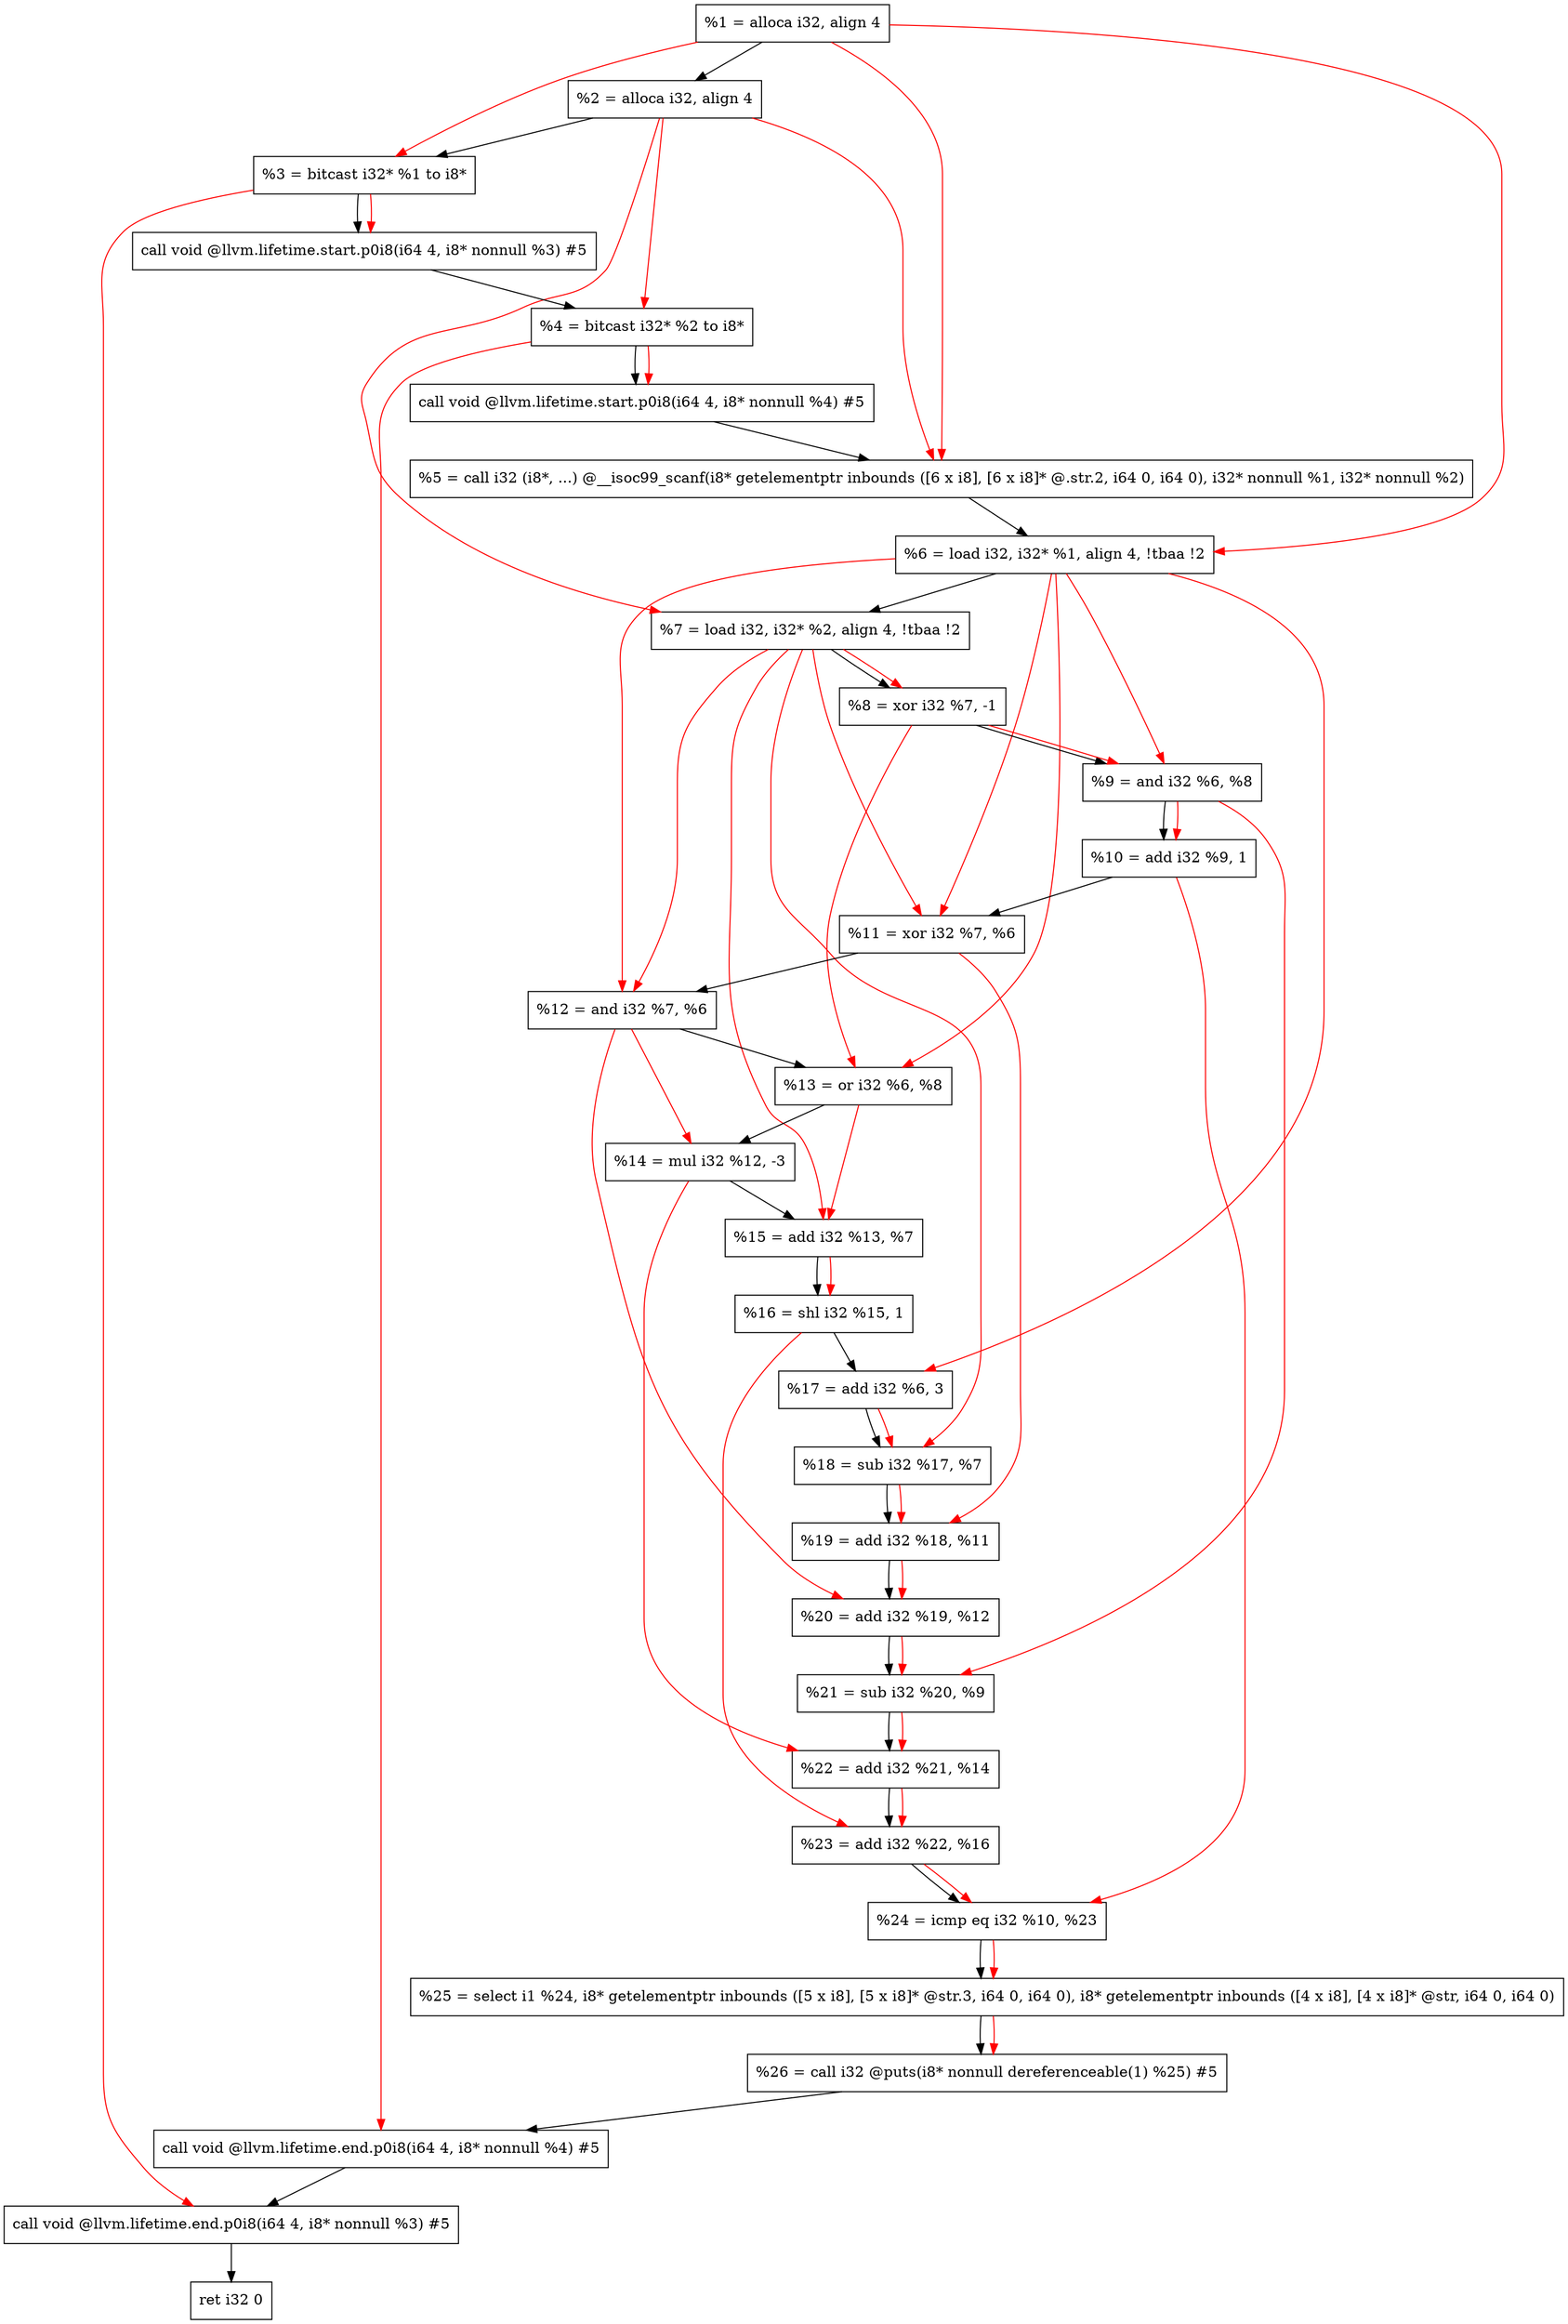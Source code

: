 digraph "DFG for'main' function" {
	Node0xa31898[shape=record, label="  %1 = alloca i32, align 4"];
	Node0xa31918[shape=record, label="  %2 = alloca i32, align 4"];
	Node0xa319a8[shape=record, label="  %3 = bitcast i32* %1 to i8*"];
	Node0xa31e08[shape=record, label="  call void @llvm.lifetime.start.p0i8(i64 4, i8* nonnull %3) #5"];
	Node0xa31ee8[shape=record, label="  %4 = bitcast i32* %2 to i8*"];
	Node0xa32008[shape=record, label="  call void @llvm.lifetime.start.p0i8(i64 4, i8* nonnull %4) #5"];
	Node0xa32240[shape=record, label="  %5 = call i32 (i8*, ...) @__isoc99_scanf(i8* getelementptr inbounds ([6 x i8], [6 x i8]* @.str.2, i64 0, i64 0), i32* nonnull %1, i32* nonnull %2)"];
	Node0xa322f8[shape=record, label="  %6 = load i32, i32* %1, align 4, !tbaa !2"];
	Node0xa33268[shape=record, label="  %7 = load i32, i32* %2, align 4, !tbaa !2"];
	Node0xa338f0[shape=record, label="  %8 = xor i32 %7, -1"];
	Node0xa33960[shape=record, label="  %9 = and i32 %6, %8"];
	Node0xa339d0[shape=record, label="  %10 = add i32 %9, 1"];
	Node0xa33a40[shape=record, label="  %11 = xor i32 %7, %6"];
	Node0xa33ab0[shape=record, label="  %12 = and i32 %7, %6"];
	Node0xa33b20[shape=record, label="  %13 = or i32 %6, %8"];
	Node0xa33b90[shape=record, label="  %14 = mul i32 %12, -3"];
	Node0xa33c00[shape=record, label="  %15 = add i32 %13, %7"];
	Node0xa33c70[shape=record, label="  %16 = shl i32 %15, 1"];
	Node0xa33ce0[shape=record, label="  %17 = add i32 %6, 3"];
	Node0xa33d50[shape=record, label="  %18 = sub i32 %17, %7"];
	Node0xa33dc0[shape=record, label="  %19 = add i32 %18, %11"];
	Node0xa33e30[shape=record, label="  %20 = add i32 %19, %12"];
	Node0xa33ea0[shape=record, label="  %21 = sub i32 %20, %9"];
	Node0xa33f10[shape=record, label="  %22 = add i32 %21, %14"];
	Node0xa33f80[shape=record, label="  %23 = add i32 %22, %16"];
	Node0xa33ff0[shape=record, label="  %24 = icmp eq i32 %10, %23"];
	Node0x9d29d8[shape=record, label="  %25 = select i1 %24, i8* getelementptr inbounds ([5 x i8], [5 x i8]* @str.3, i64 0, i64 0), i8* getelementptr inbounds ([4 x i8], [4 x i8]* @str, i64 0, i64 0)"];
	Node0xa34080[shape=record, label="  %26 = call i32 @puts(i8* nonnull dereferenceable(1) %25) #5"];
	Node0xa342d8[shape=record, label="  call void @llvm.lifetime.end.p0i8(i64 4, i8* nonnull %4) #5"];
	Node0xa34438[shape=record, label="  call void @llvm.lifetime.end.p0i8(i64 4, i8* nonnull %3) #5"];
	Node0xa344f8[shape=record, label="  ret i32 0"];
	Node0xa31898 -> Node0xa31918;
	Node0xa31918 -> Node0xa319a8;
	Node0xa319a8 -> Node0xa31e08;
	Node0xa31e08 -> Node0xa31ee8;
	Node0xa31ee8 -> Node0xa32008;
	Node0xa32008 -> Node0xa32240;
	Node0xa32240 -> Node0xa322f8;
	Node0xa322f8 -> Node0xa33268;
	Node0xa33268 -> Node0xa338f0;
	Node0xa338f0 -> Node0xa33960;
	Node0xa33960 -> Node0xa339d0;
	Node0xa339d0 -> Node0xa33a40;
	Node0xa33a40 -> Node0xa33ab0;
	Node0xa33ab0 -> Node0xa33b20;
	Node0xa33b20 -> Node0xa33b90;
	Node0xa33b90 -> Node0xa33c00;
	Node0xa33c00 -> Node0xa33c70;
	Node0xa33c70 -> Node0xa33ce0;
	Node0xa33ce0 -> Node0xa33d50;
	Node0xa33d50 -> Node0xa33dc0;
	Node0xa33dc0 -> Node0xa33e30;
	Node0xa33e30 -> Node0xa33ea0;
	Node0xa33ea0 -> Node0xa33f10;
	Node0xa33f10 -> Node0xa33f80;
	Node0xa33f80 -> Node0xa33ff0;
	Node0xa33ff0 -> Node0x9d29d8;
	Node0x9d29d8 -> Node0xa34080;
	Node0xa34080 -> Node0xa342d8;
	Node0xa342d8 -> Node0xa34438;
	Node0xa34438 -> Node0xa344f8;
edge [color=red]
	Node0xa31898 -> Node0xa319a8;
	Node0xa319a8 -> Node0xa31e08;
	Node0xa31918 -> Node0xa31ee8;
	Node0xa31ee8 -> Node0xa32008;
	Node0xa31898 -> Node0xa32240;
	Node0xa31918 -> Node0xa32240;
	Node0xa31898 -> Node0xa322f8;
	Node0xa31918 -> Node0xa33268;
	Node0xa33268 -> Node0xa338f0;
	Node0xa322f8 -> Node0xa33960;
	Node0xa338f0 -> Node0xa33960;
	Node0xa33960 -> Node0xa339d0;
	Node0xa33268 -> Node0xa33a40;
	Node0xa322f8 -> Node0xa33a40;
	Node0xa33268 -> Node0xa33ab0;
	Node0xa322f8 -> Node0xa33ab0;
	Node0xa322f8 -> Node0xa33b20;
	Node0xa338f0 -> Node0xa33b20;
	Node0xa33ab0 -> Node0xa33b90;
	Node0xa33b20 -> Node0xa33c00;
	Node0xa33268 -> Node0xa33c00;
	Node0xa33c00 -> Node0xa33c70;
	Node0xa322f8 -> Node0xa33ce0;
	Node0xa33ce0 -> Node0xa33d50;
	Node0xa33268 -> Node0xa33d50;
	Node0xa33d50 -> Node0xa33dc0;
	Node0xa33a40 -> Node0xa33dc0;
	Node0xa33dc0 -> Node0xa33e30;
	Node0xa33ab0 -> Node0xa33e30;
	Node0xa33e30 -> Node0xa33ea0;
	Node0xa33960 -> Node0xa33ea0;
	Node0xa33ea0 -> Node0xa33f10;
	Node0xa33b90 -> Node0xa33f10;
	Node0xa33f10 -> Node0xa33f80;
	Node0xa33c70 -> Node0xa33f80;
	Node0xa339d0 -> Node0xa33ff0;
	Node0xa33f80 -> Node0xa33ff0;
	Node0xa33ff0 -> Node0x9d29d8;
	Node0x9d29d8 -> Node0xa34080;
	Node0xa31ee8 -> Node0xa342d8;
	Node0xa319a8 -> Node0xa34438;
}
